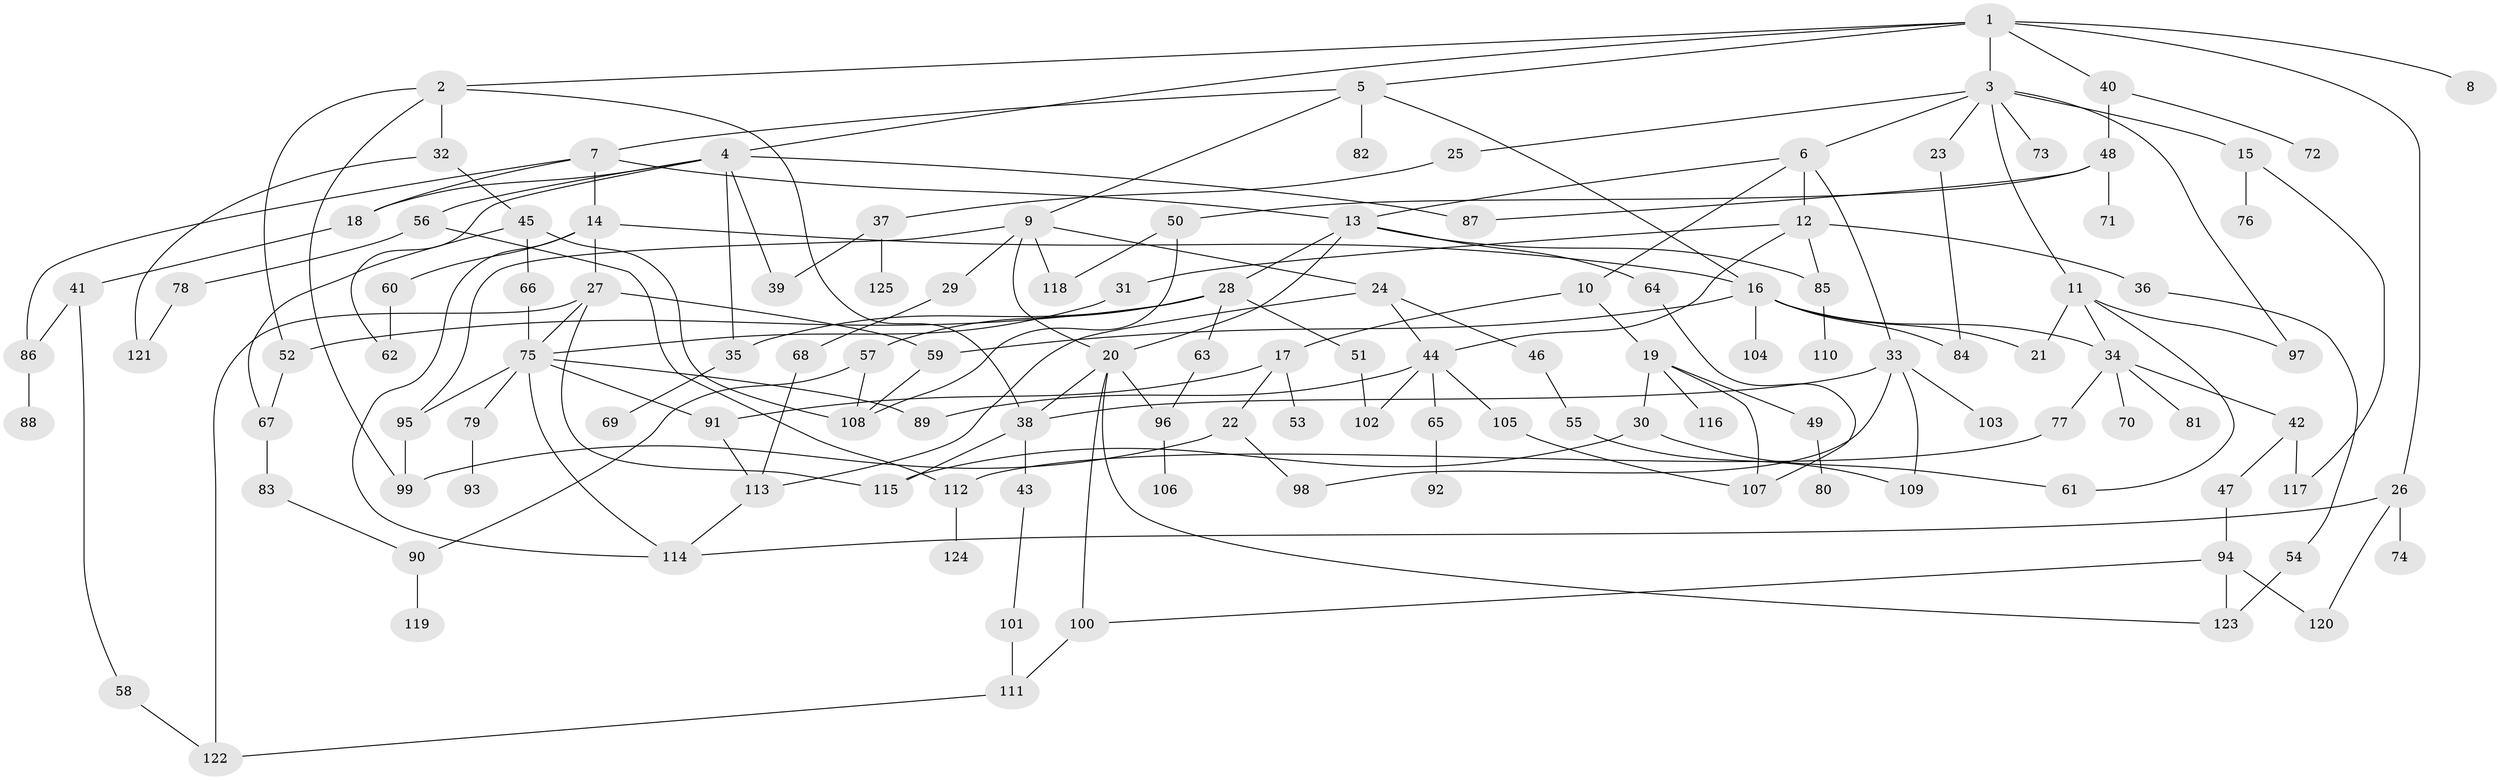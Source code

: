 // coarse degree distribution, {8: 0.025, 5: 0.0625, 6: 0.075, 7: 0.05, 4: 0.125, 1: 0.1875, 3: 0.225, 9: 0.025, 2: 0.225}
// Generated by graph-tools (version 1.1) at 2025/41/03/06/25 10:41:25]
// undirected, 125 vertices, 180 edges
graph export_dot {
graph [start="1"]
  node [color=gray90,style=filled];
  1;
  2;
  3;
  4;
  5;
  6;
  7;
  8;
  9;
  10;
  11;
  12;
  13;
  14;
  15;
  16;
  17;
  18;
  19;
  20;
  21;
  22;
  23;
  24;
  25;
  26;
  27;
  28;
  29;
  30;
  31;
  32;
  33;
  34;
  35;
  36;
  37;
  38;
  39;
  40;
  41;
  42;
  43;
  44;
  45;
  46;
  47;
  48;
  49;
  50;
  51;
  52;
  53;
  54;
  55;
  56;
  57;
  58;
  59;
  60;
  61;
  62;
  63;
  64;
  65;
  66;
  67;
  68;
  69;
  70;
  71;
  72;
  73;
  74;
  75;
  76;
  77;
  78;
  79;
  80;
  81;
  82;
  83;
  84;
  85;
  86;
  87;
  88;
  89;
  90;
  91;
  92;
  93;
  94;
  95;
  96;
  97;
  98;
  99;
  100;
  101;
  102;
  103;
  104;
  105;
  106;
  107;
  108;
  109;
  110;
  111;
  112;
  113;
  114;
  115;
  116;
  117;
  118;
  119;
  120;
  121;
  122;
  123;
  124;
  125;
  1 -- 2;
  1 -- 3;
  1 -- 4;
  1 -- 5;
  1 -- 8;
  1 -- 26;
  1 -- 40;
  2 -- 32;
  2 -- 38;
  2 -- 99;
  2 -- 52;
  3 -- 6;
  3 -- 11;
  3 -- 15;
  3 -- 23;
  3 -- 25;
  3 -- 73;
  3 -- 97;
  4 -- 18;
  4 -- 35;
  4 -- 39;
  4 -- 56;
  4 -- 62;
  4 -- 87;
  5 -- 7;
  5 -- 9;
  5 -- 82;
  5 -- 16;
  6 -- 10;
  6 -- 12;
  6 -- 13;
  6 -- 33;
  7 -- 14;
  7 -- 13;
  7 -- 86;
  7 -- 18;
  9 -- 20;
  9 -- 24;
  9 -- 29;
  9 -- 118;
  9 -- 95;
  10 -- 17;
  10 -- 19;
  11 -- 21;
  11 -- 34;
  11 -- 61;
  11 -- 97;
  12 -- 31;
  12 -- 36;
  12 -- 85;
  12 -- 44;
  13 -- 28;
  13 -- 64;
  13 -- 85;
  13 -- 20;
  14 -- 16;
  14 -- 27;
  14 -- 60;
  14 -- 114;
  15 -- 76;
  15 -- 117;
  16 -- 59;
  16 -- 84;
  16 -- 104;
  16 -- 34;
  16 -- 21;
  17 -- 22;
  17 -- 53;
  17 -- 91;
  18 -- 41;
  19 -- 30;
  19 -- 49;
  19 -- 107;
  19 -- 116;
  20 -- 100;
  20 -- 96;
  20 -- 38;
  20 -- 123;
  22 -- 98;
  22 -- 99;
  23 -- 84;
  24 -- 44;
  24 -- 46;
  24 -- 113;
  25 -- 37;
  26 -- 74;
  26 -- 114;
  26 -- 120;
  27 -- 122;
  27 -- 59;
  27 -- 115;
  27 -- 75;
  28 -- 51;
  28 -- 52;
  28 -- 57;
  28 -- 63;
  28 -- 35;
  29 -- 68;
  30 -- 61;
  30 -- 115;
  31 -- 75;
  32 -- 45;
  32 -- 121;
  33 -- 98;
  33 -- 103;
  33 -- 38;
  33 -- 109;
  34 -- 42;
  34 -- 70;
  34 -- 77;
  34 -- 81;
  35 -- 69;
  36 -- 54;
  37 -- 125;
  37 -- 39;
  38 -- 43;
  38 -- 115;
  40 -- 48;
  40 -- 72;
  41 -- 58;
  41 -- 86;
  42 -- 47;
  42 -- 117;
  43 -- 101;
  44 -- 65;
  44 -- 89;
  44 -- 105;
  44 -- 102;
  45 -- 66;
  45 -- 67;
  45 -- 108;
  46 -- 55;
  47 -- 94;
  48 -- 50;
  48 -- 71;
  48 -- 87;
  49 -- 80;
  50 -- 108;
  50 -- 118;
  51 -- 102;
  52 -- 67;
  54 -- 123;
  55 -- 109;
  56 -- 78;
  56 -- 112;
  57 -- 108;
  57 -- 90;
  58 -- 122;
  59 -- 108;
  60 -- 62;
  63 -- 96;
  64 -- 107;
  65 -- 92;
  66 -- 75;
  67 -- 83;
  68 -- 113;
  75 -- 79;
  75 -- 95;
  75 -- 114;
  75 -- 91;
  75 -- 89;
  77 -- 112;
  78 -- 121;
  79 -- 93;
  83 -- 90;
  85 -- 110;
  86 -- 88;
  90 -- 119;
  91 -- 113;
  94 -- 120;
  94 -- 123;
  94 -- 100;
  95 -- 99;
  96 -- 106;
  100 -- 111;
  101 -- 111;
  105 -- 107;
  111 -- 122;
  112 -- 124;
  113 -- 114;
}
